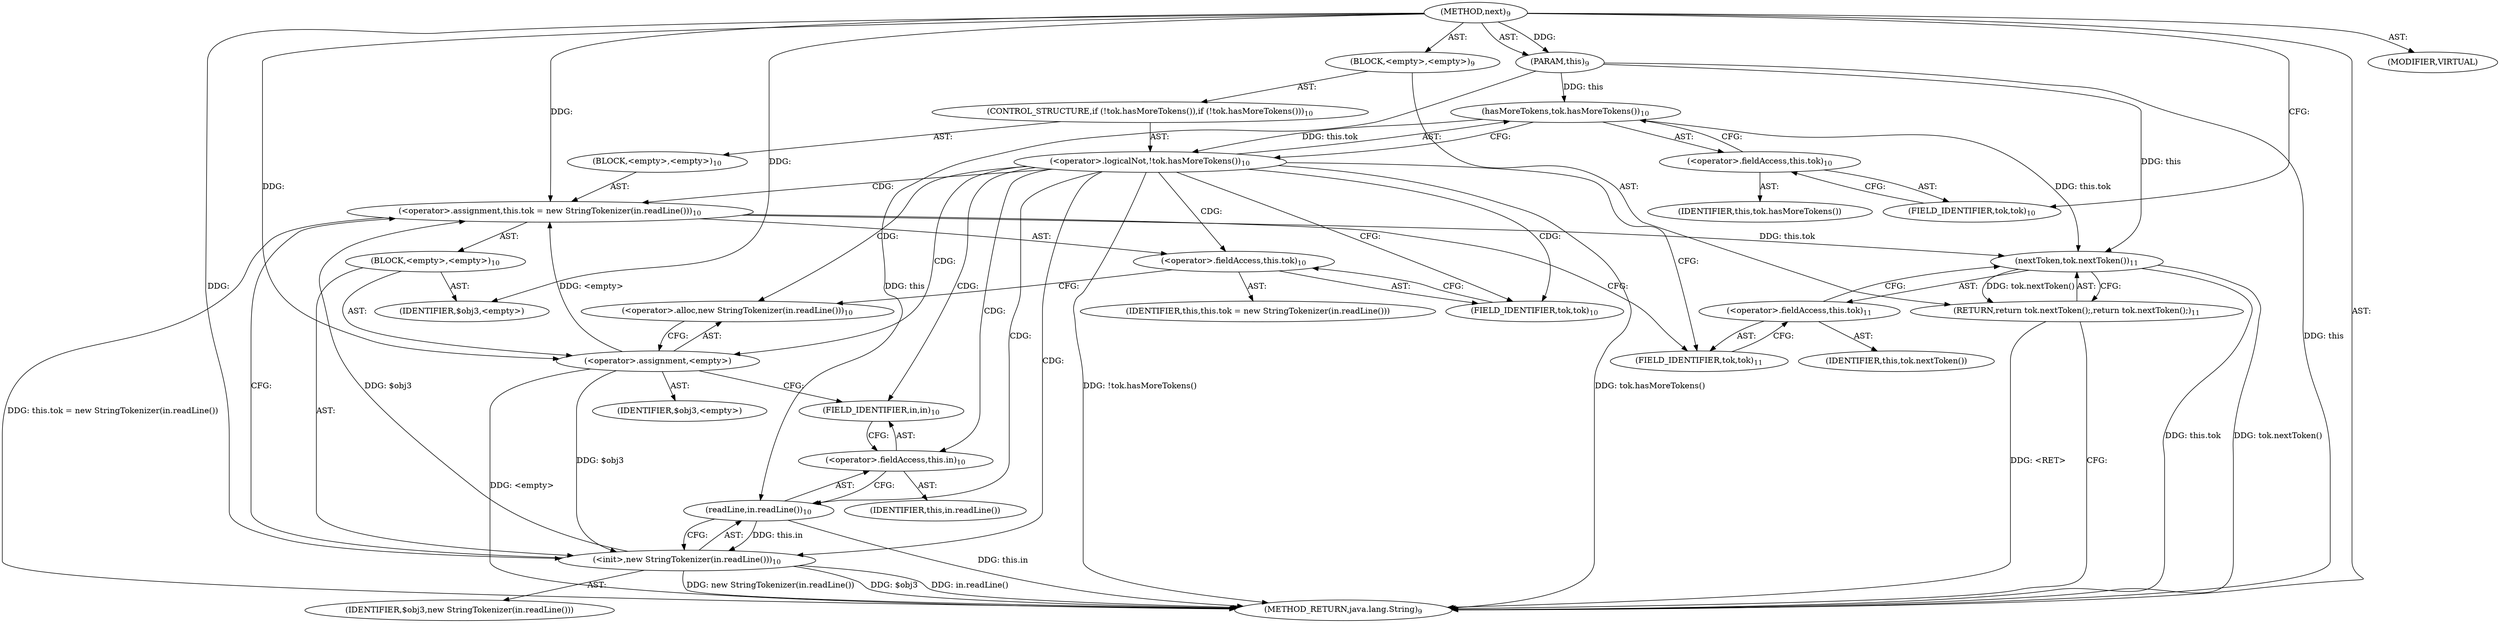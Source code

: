 digraph "next" {  
"29" [label = <(METHOD,next)<SUB>9</SUB>> ]
"30" [label = <(PARAM,this)<SUB>9</SUB>> ]
"31" [label = <(BLOCK,&lt;empty&gt;,&lt;empty&gt;)<SUB>9</SUB>> ]
"32" [label = <(CONTROL_STRUCTURE,if (!tok.hasMoreTokens()),if (!tok.hasMoreTokens()))<SUB>10</SUB>> ]
"33" [label = <(&lt;operator&gt;.logicalNot,!tok.hasMoreTokens())<SUB>10</SUB>> ]
"34" [label = <(hasMoreTokens,tok.hasMoreTokens())<SUB>10</SUB>> ]
"35" [label = <(&lt;operator&gt;.fieldAccess,this.tok)<SUB>10</SUB>> ]
"36" [label = <(IDENTIFIER,this,tok.hasMoreTokens())> ]
"37" [label = <(FIELD_IDENTIFIER,tok,tok)<SUB>10</SUB>> ]
"38" [label = <(BLOCK,&lt;empty&gt;,&lt;empty&gt;)<SUB>10</SUB>> ]
"39" [label = <(&lt;operator&gt;.assignment,this.tok = new StringTokenizer(in.readLine()))<SUB>10</SUB>> ]
"40" [label = <(&lt;operator&gt;.fieldAccess,this.tok)<SUB>10</SUB>> ]
"41" [label = <(IDENTIFIER,this,this.tok = new StringTokenizer(in.readLine()))> ]
"42" [label = <(FIELD_IDENTIFIER,tok,tok)<SUB>10</SUB>> ]
"43" [label = <(BLOCK,&lt;empty&gt;,&lt;empty&gt;)<SUB>10</SUB>> ]
"44" [label = <(&lt;operator&gt;.assignment,&lt;empty&gt;)> ]
"45" [label = <(IDENTIFIER,$obj3,&lt;empty&gt;)> ]
"46" [label = <(&lt;operator&gt;.alloc,new StringTokenizer(in.readLine()))<SUB>10</SUB>> ]
"47" [label = <(&lt;init&gt;,new StringTokenizer(in.readLine()))<SUB>10</SUB>> ]
"48" [label = <(IDENTIFIER,$obj3,new StringTokenizer(in.readLine()))> ]
"49" [label = <(readLine,in.readLine())<SUB>10</SUB>> ]
"50" [label = <(&lt;operator&gt;.fieldAccess,this.in)<SUB>10</SUB>> ]
"51" [label = <(IDENTIFIER,this,in.readLine())> ]
"52" [label = <(FIELD_IDENTIFIER,in,in)<SUB>10</SUB>> ]
"53" [label = <(IDENTIFIER,$obj3,&lt;empty&gt;)> ]
"54" [label = <(RETURN,return tok.nextToken();,return tok.nextToken();)<SUB>11</SUB>> ]
"55" [label = <(nextToken,tok.nextToken())<SUB>11</SUB>> ]
"56" [label = <(&lt;operator&gt;.fieldAccess,this.tok)<SUB>11</SUB>> ]
"57" [label = <(IDENTIFIER,this,tok.nextToken())> ]
"58" [label = <(FIELD_IDENTIFIER,tok,tok)<SUB>11</SUB>> ]
"59" [label = <(MODIFIER,VIRTUAL)> ]
"60" [label = <(METHOD_RETURN,java.lang.String)<SUB>9</SUB>> ]
  "29" -> "30"  [ label = "AST: "] 
  "29" -> "31"  [ label = "AST: "] 
  "29" -> "59"  [ label = "AST: "] 
  "29" -> "60"  [ label = "AST: "] 
  "31" -> "32"  [ label = "AST: "] 
  "31" -> "54"  [ label = "AST: "] 
  "32" -> "33"  [ label = "AST: "] 
  "32" -> "38"  [ label = "AST: "] 
  "33" -> "34"  [ label = "AST: "] 
  "34" -> "35"  [ label = "AST: "] 
  "35" -> "36"  [ label = "AST: "] 
  "35" -> "37"  [ label = "AST: "] 
  "38" -> "39"  [ label = "AST: "] 
  "39" -> "40"  [ label = "AST: "] 
  "39" -> "43"  [ label = "AST: "] 
  "40" -> "41"  [ label = "AST: "] 
  "40" -> "42"  [ label = "AST: "] 
  "43" -> "44"  [ label = "AST: "] 
  "43" -> "47"  [ label = "AST: "] 
  "43" -> "53"  [ label = "AST: "] 
  "44" -> "45"  [ label = "AST: "] 
  "44" -> "46"  [ label = "AST: "] 
  "47" -> "48"  [ label = "AST: "] 
  "47" -> "49"  [ label = "AST: "] 
  "49" -> "50"  [ label = "AST: "] 
  "50" -> "51"  [ label = "AST: "] 
  "50" -> "52"  [ label = "AST: "] 
  "54" -> "55"  [ label = "AST: "] 
  "55" -> "56"  [ label = "AST: "] 
  "56" -> "57"  [ label = "AST: "] 
  "56" -> "58"  [ label = "AST: "] 
  "54" -> "60"  [ label = "CFG: "] 
  "33" -> "42"  [ label = "CFG: "] 
  "33" -> "58"  [ label = "CFG: "] 
  "55" -> "54"  [ label = "CFG: "] 
  "34" -> "33"  [ label = "CFG: "] 
  "39" -> "58"  [ label = "CFG: "] 
  "56" -> "55"  [ label = "CFG: "] 
  "35" -> "34"  [ label = "CFG: "] 
  "40" -> "46"  [ label = "CFG: "] 
  "58" -> "56"  [ label = "CFG: "] 
  "37" -> "35"  [ label = "CFG: "] 
  "42" -> "40"  [ label = "CFG: "] 
  "44" -> "52"  [ label = "CFG: "] 
  "47" -> "39"  [ label = "CFG: "] 
  "46" -> "44"  [ label = "CFG: "] 
  "49" -> "47"  [ label = "CFG: "] 
  "50" -> "49"  [ label = "CFG: "] 
  "52" -> "50"  [ label = "CFG: "] 
  "29" -> "37"  [ label = "CFG: "] 
  "54" -> "60"  [ label = "DDG: &lt;RET&gt;"] 
  "30" -> "60"  [ label = "DDG: this"] 
  "33" -> "60"  [ label = "DDG: tok.hasMoreTokens()"] 
  "33" -> "60"  [ label = "DDG: !tok.hasMoreTokens()"] 
  "44" -> "60"  [ label = "DDG: &lt;empty&gt;"] 
  "47" -> "60"  [ label = "DDG: $obj3"] 
  "49" -> "60"  [ label = "DDG: this.in"] 
  "47" -> "60"  [ label = "DDG: in.readLine()"] 
  "47" -> "60"  [ label = "DDG: new StringTokenizer(in.readLine())"] 
  "39" -> "60"  [ label = "DDG: this.tok = new StringTokenizer(in.readLine())"] 
  "55" -> "60"  [ label = "DDG: this.tok"] 
  "55" -> "60"  [ label = "DDG: tok.nextToken()"] 
  "29" -> "30"  [ label = "DDG: "] 
  "55" -> "54"  [ label = "DDG: tok.nextToken()"] 
  "34" -> "33"  [ label = "DDG: this.tok"] 
  "44" -> "39"  [ label = "DDG: &lt;empty&gt;"] 
  "47" -> "39"  [ label = "DDG: $obj3"] 
  "29" -> "39"  [ label = "DDG: "] 
  "30" -> "55"  [ label = "DDG: this"] 
  "34" -> "55"  [ label = "DDG: this.tok"] 
  "39" -> "55"  [ label = "DDG: this.tok"] 
  "30" -> "34"  [ label = "DDG: this"] 
  "29" -> "44"  [ label = "DDG: "] 
  "29" -> "53"  [ label = "DDG: "] 
  "44" -> "47"  [ label = "DDG: $obj3"] 
  "29" -> "47"  [ label = "DDG: "] 
  "49" -> "47"  [ label = "DDG: this.in"] 
  "30" -> "49"  [ label = "DDG: this"] 
  "33" -> "40"  [ label = "CDG: "] 
  "33" -> "47"  [ label = "CDG: "] 
  "33" -> "49"  [ label = "CDG: "] 
  "33" -> "50"  [ label = "CDG: "] 
  "33" -> "42"  [ label = "CDG: "] 
  "33" -> "44"  [ label = "CDG: "] 
  "33" -> "52"  [ label = "CDG: "] 
  "33" -> "46"  [ label = "CDG: "] 
  "33" -> "39"  [ label = "CDG: "] 
}
